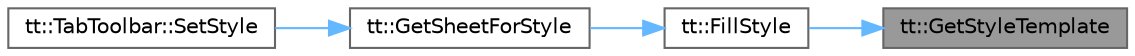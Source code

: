 digraph "tt::GetStyleTemplate"
{
 // LATEX_PDF_SIZE
  bgcolor="transparent";
  edge [fontname=Helvetica,fontsize=10,labelfontname=Helvetica,labelfontsize=10];
  node [fontname=Helvetica,fontsize=10,shape=box,height=0.2,width=0.4];
  rankdir="RL";
  Node1 [id="Node000001",label="tt::GetStyleTemplate",height=0.2,width=0.4,color="gray40", fillcolor="grey60", style="filled", fontcolor="black",tooltip=" "];
  Node1 -> Node2 [id="edge1_Node000001_Node000002",dir="back",color="steelblue1",style="solid",tooltip=" "];
  Node2 [id="Node000002",label="tt::FillStyle",height=0.2,width=0.4,color="grey40", fillcolor="white", style="filled",URL="$namespacett.html#a59ce3f6ca1931d38f76f22834a054a7b",tooltip=" "];
  Node2 -> Node3 [id="edge2_Node000002_Node000003",dir="back",color="steelblue1",style="solid",tooltip=" "];
  Node3 [id="Node000003",label="tt::GetSheetForStyle",height=0.2,width=0.4,color="grey40", fillcolor="white", style="filled",URL="$namespacett.html#a9311330de5c0d3750374098e72608f94",tooltip=" "];
  Node3 -> Node4 [id="edge3_Node000003_Node000004",dir="back",color="steelblue1",style="solid",tooltip=" "];
  Node4 [id="Node000004",label="tt::TabToolbar::SetStyle",height=0.2,width=0.4,color="grey40", fillcolor="white", style="filled",URL="$classtt_1_1_tab_toolbar.html#a04b7d45ad05f1417cb3b5250d3e73a3a",tooltip=" "];
}
